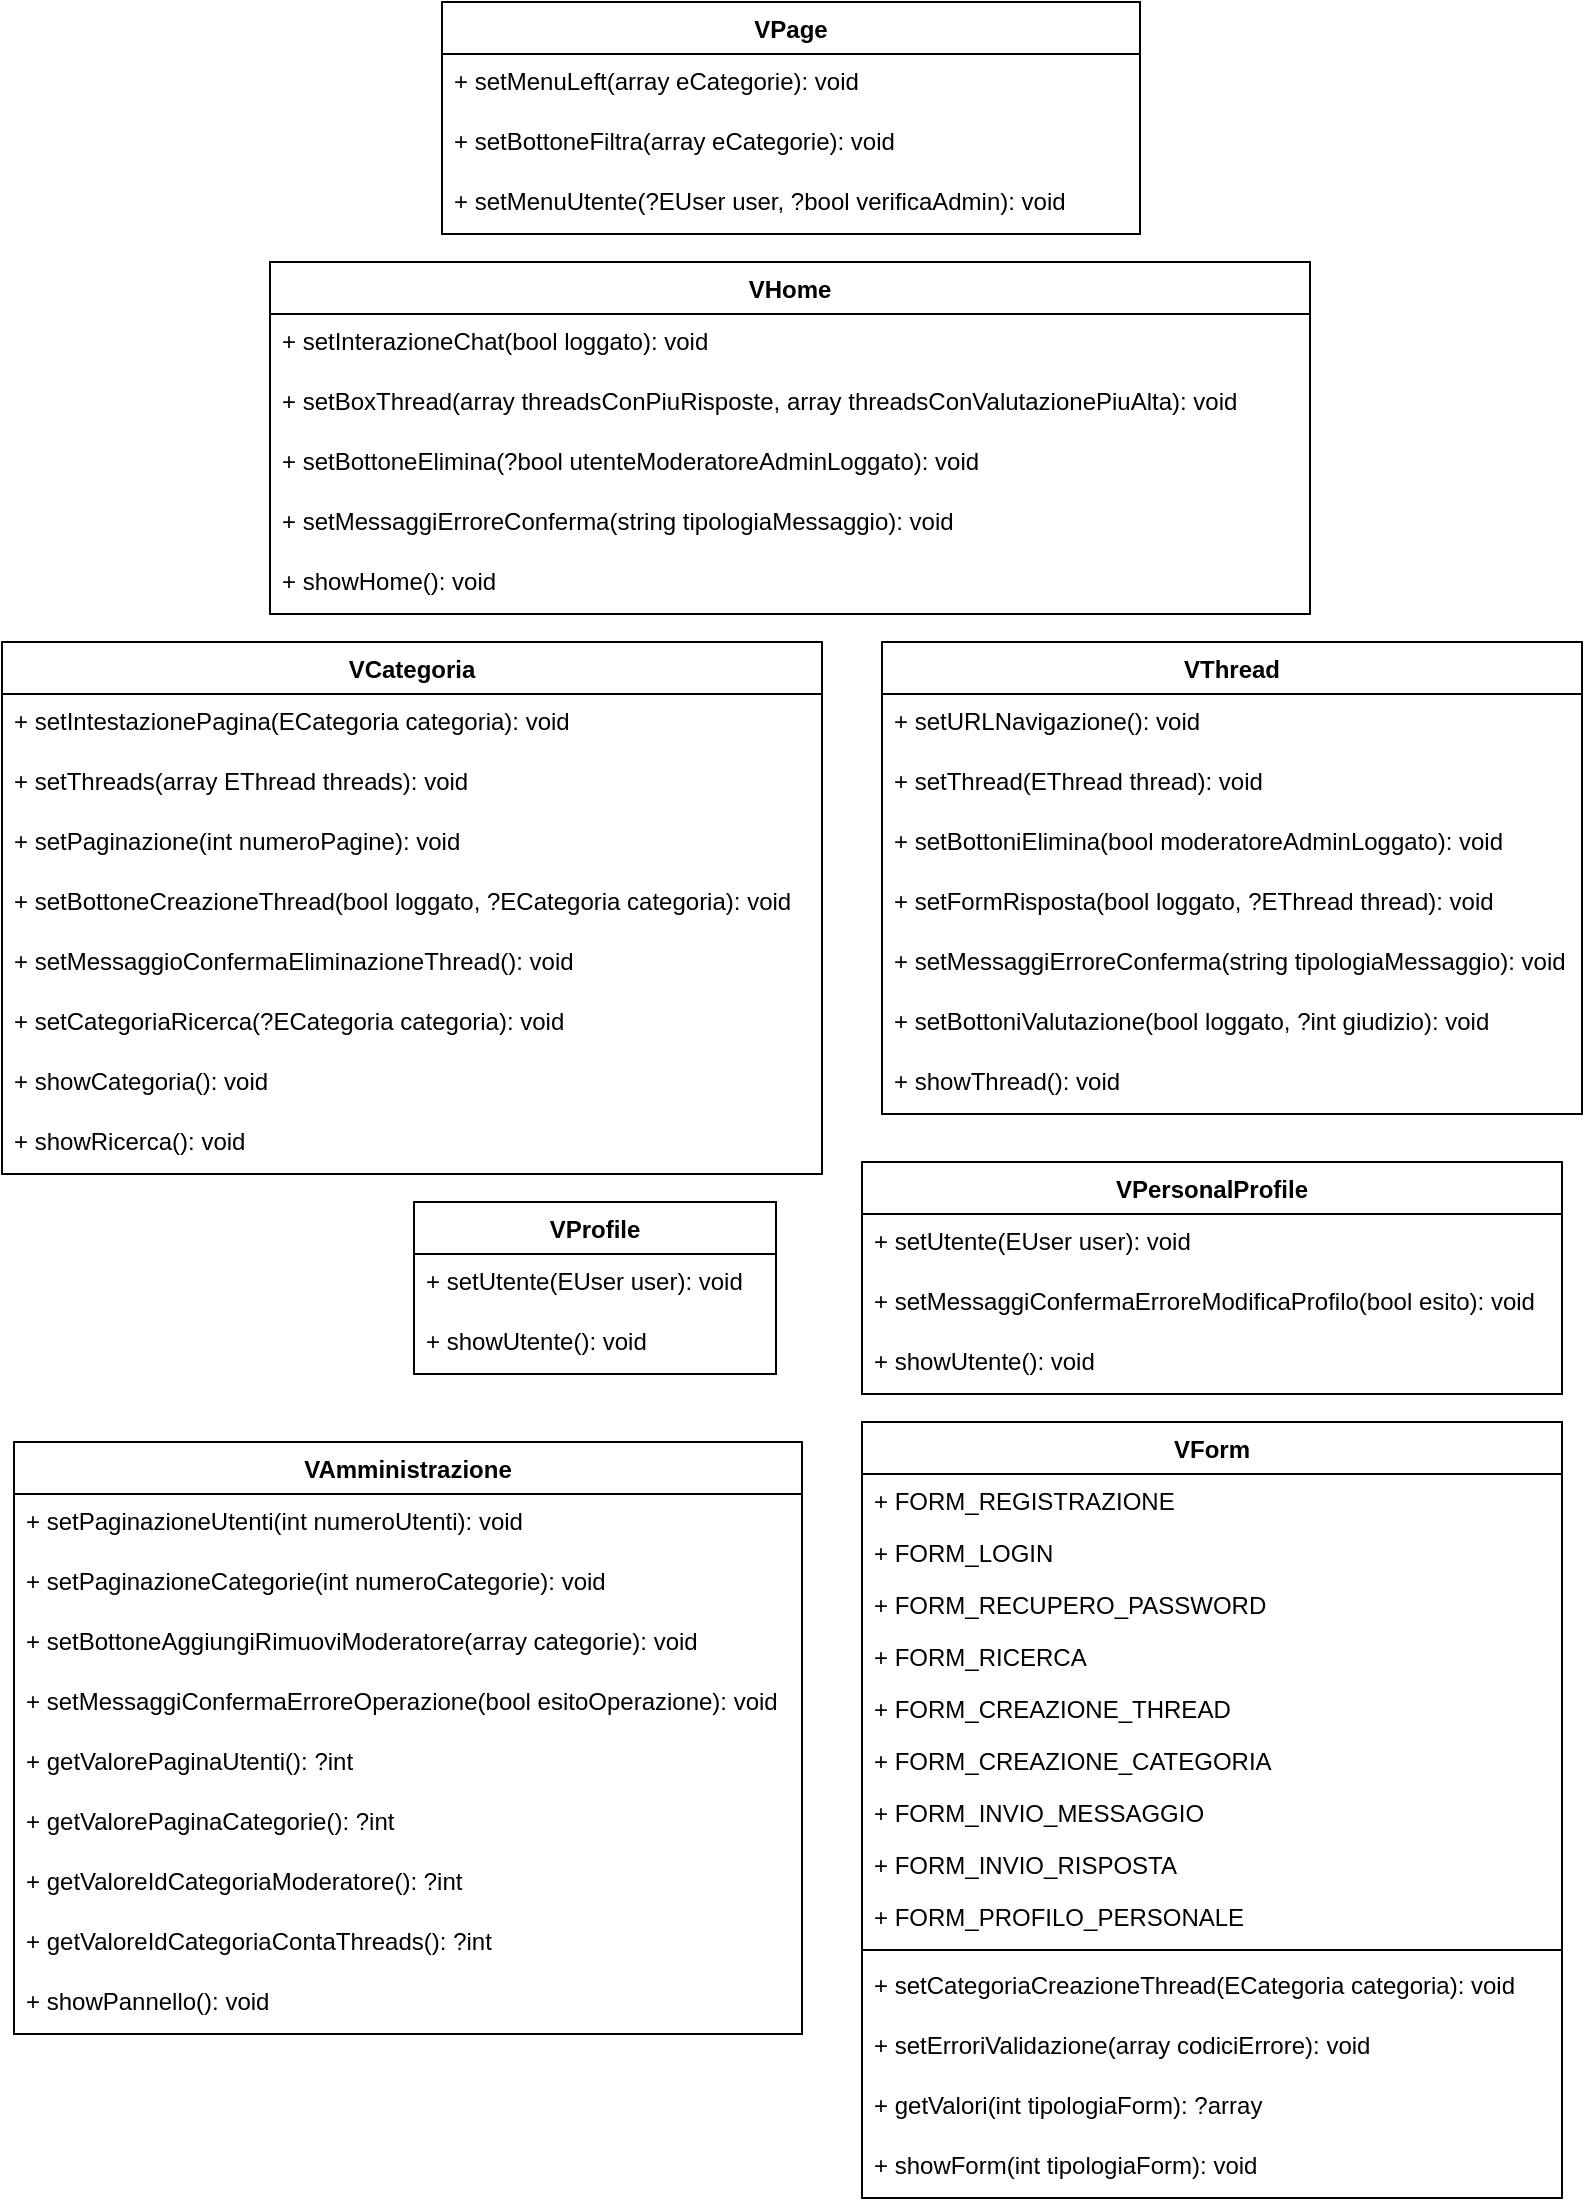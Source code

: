 <mxfile version="15.4.0" type="device"><diagram id="vYIt0Ycd8OxYCcoKvCmr" name="Page-1"><mxGraphModel dx="1422" dy="822" grid="1" gridSize="10" guides="1" tooltips="1" connect="1" arrows="1" fold="1" page="1" pageScale="1" pageWidth="827" pageHeight="1169" math="0" shadow="0"><root><mxCell id="0"/><mxCell id="1" parent="0"/><mxCell id="kpBeF7ZBURR7WQSXxTqn-1" value="VPage" style="swimlane;fontStyle=1;align=center;verticalAlign=top;childLayout=stackLayout;horizontal=1;startSize=26;horizontalStack=0;resizeParent=1;resizeParentMax=0;resizeLast=0;collapsible=1;marginBottom=0;" parent="1" vertex="1"><mxGeometry x="240" y="40" width="349" height="116" as="geometry"><mxRectangle x="410" y="80" width="130" height="26" as="alternateBounds"/></mxGeometry></mxCell><mxCell id="kpBeF7ZBURR7WQSXxTqn-5" value="+ setMenuLeft(array eCategorie): void" style="text;strokeColor=none;fillColor=none;align=left;verticalAlign=top;spacingLeft=4;spacingRight=4;overflow=hidden;rotatable=0;points=[[0,0.5],[1,0.5]];portConstraint=eastwest;" parent="kpBeF7ZBURR7WQSXxTqn-1" vertex="1"><mxGeometry y="26" width="349" height="30" as="geometry"/></mxCell><mxCell id="kpBeF7ZBURR7WQSXxTqn-9" value="+ setBottoneFiltra(array eCategorie): void" style="text;strokeColor=none;fillColor=none;align=left;verticalAlign=top;spacingLeft=4;spacingRight=4;overflow=hidden;rotatable=0;points=[[0,0.5],[1,0.5]];portConstraint=eastwest;" parent="kpBeF7ZBURR7WQSXxTqn-1" vertex="1"><mxGeometry y="56" width="349" height="30" as="geometry"/></mxCell><mxCell id="kpBeF7ZBURR7WQSXxTqn-10" value="+ setMenuUtente(?EUser user, ?bool verificaAdmin): void" style="text;strokeColor=none;fillColor=none;align=left;verticalAlign=top;spacingLeft=4;spacingRight=4;overflow=hidden;rotatable=0;points=[[0,0.5],[1,0.5]];portConstraint=eastwest;" parent="kpBeF7ZBURR7WQSXxTqn-1" vertex="1"><mxGeometry y="86" width="349" height="30" as="geometry"/></mxCell><mxCell id="kpBeF7ZBURR7WQSXxTqn-13" value="VHome" style="swimlane;fontStyle=1;align=center;verticalAlign=top;childLayout=stackLayout;horizontal=1;startSize=26;horizontalStack=0;resizeParent=1;resizeParentMax=0;resizeLast=0;collapsible=1;marginBottom=0;" parent="1" vertex="1"><mxGeometry x="154" y="170" width="520" height="176" as="geometry"><mxRectangle x="410" y="80" width="130" height="26" as="alternateBounds"/></mxGeometry></mxCell><mxCell id="kpBeF7ZBURR7WQSXxTqn-16" value="+ setInterazioneChat(bool loggato): void" style="text;strokeColor=none;fillColor=none;align=left;verticalAlign=top;spacingLeft=4;spacingRight=4;overflow=hidden;rotatable=0;points=[[0,0.5],[1,0.5]];portConstraint=eastwest;" parent="kpBeF7ZBURR7WQSXxTqn-13" vertex="1"><mxGeometry y="26" width="520" height="30" as="geometry"/></mxCell><mxCell id="kpBeF7ZBURR7WQSXxTqn-17" value="+ setBoxThread(array threadsConPiuRisposte, array threadsConValutazionePiuAlta): void" style="text;strokeColor=none;fillColor=none;align=left;verticalAlign=top;spacingLeft=4;spacingRight=4;overflow=hidden;rotatable=0;points=[[0,0.5],[1,0.5]];portConstraint=eastwest;" parent="kpBeF7ZBURR7WQSXxTqn-13" vertex="1"><mxGeometry y="56" width="520" height="30" as="geometry"/></mxCell><mxCell id="kpBeF7ZBURR7WQSXxTqn-18" value="+ setBottoneElimina(?bool utenteModeratoreAdminLoggato): void" style="text;strokeColor=none;fillColor=none;align=left;verticalAlign=top;spacingLeft=4;spacingRight=4;overflow=hidden;rotatable=0;points=[[0,0.5],[1,0.5]];portConstraint=eastwest;" parent="kpBeF7ZBURR7WQSXxTqn-13" vertex="1"><mxGeometry y="86" width="520" height="30" as="geometry"/></mxCell><mxCell id="HADFciOewPBgPoMnjp6_-1" value="+ setMessaggiErroreConferma(string tipologiaMessaggio): void" style="text;strokeColor=none;fillColor=none;align=left;verticalAlign=top;spacingLeft=4;spacingRight=4;overflow=hidden;rotatable=0;points=[[0,0.5],[1,0.5]];portConstraint=eastwest;" parent="kpBeF7ZBURR7WQSXxTqn-13" vertex="1"><mxGeometry y="116" width="520" height="30" as="geometry"/></mxCell><mxCell id="kpBeF7ZBURR7WQSXxTqn-20" value="+ showHome(): void" style="text;strokeColor=none;fillColor=none;align=left;verticalAlign=top;spacingLeft=4;spacingRight=4;overflow=hidden;rotatable=0;points=[[0,0.5],[1,0.5]];portConstraint=eastwest;" parent="kpBeF7ZBURR7WQSXxTqn-13" vertex="1"><mxGeometry y="146" width="520" height="30" as="geometry"/></mxCell><mxCell id="kpBeF7ZBURR7WQSXxTqn-21" value="VCategoria" style="swimlane;fontStyle=1;align=center;verticalAlign=top;childLayout=stackLayout;horizontal=1;startSize=26;horizontalStack=0;resizeParent=1;resizeParentMax=0;resizeLast=0;collapsible=1;marginBottom=0;" parent="1" vertex="1"><mxGeometry x="20" y="360" width="410" height="266" as="geometry"><mxRectangle x="410" y="80" width="130" height="26" as="alternateBounds"/></mxGeometry></mxCell><mxCell id="kpBeF7ZBURR7WQSXxTqn-22" value="+ setIntestazionePagina(ECategoria categoria): void" style="text;strokeColor=none;fillColor=none;align=left;verticalAlign=top;spacingLeft=4;spacingRight=4;overflow=hidden;rotatable=0;points=[[0,0.5],[1,0.5]];portConstraint=eastwest;" parent="kpBeF7ZBURR7WQSXxTqn-21" vertex="1"><mxGeometry y="26" width="410" height="30" as="geometry"/></mxCell><mxCell id="kpBeF7ZBURR7WQSXxTqn-25" value="+ setThreads(array EThread threads): void" style="text;strokeColor=none;fillColor=none;align=left;verticalAlign=top;spacingLeft=4;spacingRight=4;overflow=hidden;rotatable=0;points=[[0,0.5],[1,0.5]];portConstraint=eastwest;" parent="kpBeF7ZBURR7WQSXxTqn-21" vertex="1"><mxGeometry y="56" width="410" height="30" as="geometry"/></mxCell><mxCell id="kpBeF7ZBURR7WQSXxTqn-26" value="+ setPaginazione(int numeroPagine): void" style="text;strokeColor=none;fillColor=none;align=left;verticalAlign=top;spacingLeft=4;spacingRight=4;overflow=hidden;rotatable=0;points=[[0,0.5],[1,0.5]];portConstraint=eastwest;" parent="kpBeF7ZBURR7WQSXxTqn-21" vertex="1"><mxGeometry y="86" width="410" height="30" as="geometry"/></mxCell><mxCell id="kpBeF7ZBURR7WQSXxTqn-28" value="+ setBottoneCreazioneThread(bool loggato, ?ECategoria categoria): void" style="text;strokeColor=none;fillColor=none;align=left;verticalAlign=top;spacingLeft=4;spacingRight=4;overflow=hidden;rotatable=0;points=[[0,0.5],[1,0.5]];portConstraint=eastwest;" parent="kpBeF7ZBURR7WQSXxTqn-21" vertex="1"><mxGeometry y="116" width="410" height="30" as="geometry"/></mxCell><mxCell id="kpBeF7ZBURR7WQSXxTqn-35" value="+ setMessaggioConfermaEliminazioneThread(): void" style="text;strokeColor=none;fillColor=none;align=left;verticalAlign=top;spacingLeft=4;spacingRight=4;overflow=hidden;rotatable=0;points=[[0,0.5],[1,0.5]];portConstraint=eastwest;" parent="kpBeF7ZBURR7WQSXxTqn-21" vertex="1"><mxGeometry y="146" width="410" height="30" as="geometry"/></mxCell><mxCell id="kpBeF7ZBURR7WQSXxTqn-67" value="+ setCategoriaRicerca(?ECategoria categoria): void" style="text;strokeColor=none;fillColor=none;align=left;verticalAlign=top;spacingLeft=4;spacingRight=4;overflow=hidden;rotatable=0;points=[[0,0.5],[1,0.5]];portConstraint=eastwest;" parent="kpBeF7ZBURR7WQSXxTqn-21" vertex="1"><mxGeometry y="176" width="410" height="30" as="geometry"/></mxCell><mxCell id="kpBeF7ZBURR7WQSXxTqn-27" value="+ showCategoria(): void" style="text;strokeColor=none;fillColor=none;align=left;verticalAlign=top;spacingLeft=4;spacingRight=4;overflow=hidden;rotatable=0;points=[[0,0.5],[1,0.5]];portConstraint=eastwest;" parent="kpBeF7ZBURR7WQSXxTqn-21" vertex="1"><mxGeometry y="206" width="410" height="30" as="geometry"/></mxCell><mxCell id="87zqAaviE5XPVooWLCbC-1" value="+ showRicerca(): void" style="text;strokeColor=none;fillColor=none;align=left;verticalAlign=top;spacingLeft=4;spacingRight=4;overflow=hidden;rotatable=0;points=[[0,0.5],[1,0.5]];portConstraint=eastwest;" parent="kpBeF7ZBURR7WQSXxTqn-21" vertex="1"><mxGeometry y="236" width="410" height="30" as="geometry"/></mxCell><mxCell id="kpBeF7ZBURR7WQSXxTqn-29" value="VThread" style="swimlane;fontStyle=1;align=center;verticalAlign=top;childLayout=stackLayout;horizontal=1;startSize=26;horizontalStack=0;resizeParent=1;resizeParentMax=0;resizeLast=0;collapsible=1;marginBottom=0;" parent="1" vertex="1"><mxGeometry x="460" y="360" width="350" height="236" as="geometry"><mxRectangle x="410" y="80" width="130" height="26" as="alternateBounds"/></mxGeometry></mxCell><mxCell id="kpBeF7ZBURR7WQSXxTqn-30" value="+ setURLNavigazione(): void" style="text;strokeColor=none;fillColor=none;align=left;verticalAlign=top;spacingLeft=4;spacingRight=4;overflow=hidden;rotatable=0;points=[[0,0.5],[1,0.5]];portConstraint=eastwest;" parent="kpBeF7ZBURR7WQSXxTqn-29" vertex="1"><mxGeometry y="26" width="350" height="30" as="geometry"/></mxCell><mxCell id="kpBeF7ZBURR7WQSXxTqn-36" value="+ setThread(EThread thread): void" style="text;strokeColor=none;fillColor=none;align=left;verticalAlign=top;spacingLeft=4;spacingRight=4;overflow=hidden;rotatable=0;points=[[0,0.5],[1,0.5]];portConstraint=eastwest;" parent="kpBeF7ZBURR7WQSXxTqn-29" vertex="1"><mxGeometry y="56" width="350" height="30" as="geometry"/></mxCell><mxCell id="kpBeF7ZBURR7WQSXxTqn-37" value="+ setBottoniElimina(bool moderatoreAdminLoggato): void" style="text;strokeColor=none;fillColor=none;align=left;verticalAlign=top;spacingLeft=4;spacingRight=4;overflow=hidden;rotatable=0;points=[[0,0.5],[1,0.5]];portConstraint=eastwest;" parent="kpBeF7ZBURR7WQSXxTqn-29" vertex="1"><mxGeometry y="86" width="350" height="30" as="geometry"/></mxCell><mxCell id="kpBeF7ZBURR7WQSXxTqn-38" value="+ setFormRisposta(bool loggato, ?EThread thread): void" style="text;strokeColor=none;fillColor=none;align=left;verticalAlign=top;spacingLeft=4;spacingRight=4;overflow=hidden;rotatable=0;points=[[0,0.5],[1,0.5]];portConstraint=eastwest;" parent="kpBeF7ZBURR7WQSXxTqn-29" vertex="1"><mxGeometry y="116" width="350" height="30" as="geometry"/></mxCell><mxCell id="kpBeF7ZBURR7WQSXxTqn-39" value="+ setMessaggiErroreConferma(string tipologiaMessaggio): void" style="text;strokeColor=none;fillColor=none;align=left;verticalAlign=top;spacingLeft=4;spacingRight=4;overflow=hidden;rotatable=0;points=[[0,0.5],[1,0.5]];portConstraint=eastwest;" parent="kpBeF7ZBURR7WQSXxTqn-29" vertex="1"><mxGeometry y="146" width="350" height="30" as="geometry"/></mxCell><mxCell id="kpBeF7ZBURR7WQSXxTqn-41" value="+ setBottoniValutazione(bool loggato, ?int giudizio): void" style="text;strokeColor=none;fillColor=none;align=left;verticalAlign=top;spacingLeft=4;spacingRight=4;overflow=hidden;rotatable=0;points=[[0,0.5],[1,0.5]];portConstraint=eastwest;" parent="kpBeF7ZBURR7WQSXxTqn-29" vertex="1"><mxGeometry y="176" width="350" height="30" as="geometry"/></mxCell><mxCell id="kpBeF7ZBURR7WQSXxTqn-40" value="+ showThread(): void" style="text;strokeColor=none;fillColor=none;align=left;verticalAlign=top;spacingLeft=4;spacingRight=4;overflow=hidden;rotatable=0;points=[[0,0.5],[1,0.5]];portConstraint=eastwest;" parent="kpBeF7ZBURR7WQSXxTqn-29" vertex="1"><mxGeometry y="206" width="350" height="30" as="geometry"/></mxCell><mxCell id="kpBeF7ZBURR7WQSXxTqn-51" value="VAmministrazione" style="swimlane;fontStyle=1;align=center;verticalAlign=top;childLayout=stackLayout;horizontal=1;startSize=26;horizontalStack=0;resizeParent=1;resizeParentMax=0;resizeLast=0;collapsible=1;marginBottom=0;" parent="1" vertex="1"><mxGeometry x="26" y="760" width="394" height="296" as="geometry"><mxRectangle x="410" y="80" width="130" height="26" as="alternateBounds"/></mxGeometry></mxCell><mxCell id="kpBeF7ZBURR7WQSXxTqn-52" value="+ setPaginazioneUtenti(int numeroUtenti): void" style="text;strokeColor=none;fillColor=none;align=left;verticalAlign=top;spacingLeft=4;spacingRight=4;overflow=hidden;rotatable=0;points=[[0,0.5],[1,0.5]];portConstraint=eastwest;" parent="kpBeF7ZBURR7WQSXxTqn-51" vertex="1"><mxGeometry y="26" width="394" height="30" as="geometry"/></mxCell><mxCell id="kpBeF7ZBURR7WQSXxTqn-59" value="+ setPaginazioneCategorie(int numeroCategorie): void" style="text;strokeColor=none;fillColor=none;align=left;verticalAlign=top;spacingLeft=4;spacingRight=4;overflow=hidden;rotatable=0;points=[[0,0.5],[1,0.5]];portConstraint=eastwest;" parent="kpBeF7ZBURR7WQSXxTqn-51" vertex="1"><mxGeometry y="56" width="394" height="30" as="geometry"/></mxCell><mxCell id="kpBeF7ZBURR7WQSXxTqn-60" value="+ setBottoneAggiungiRimuoviModeratore(array categorie): void" style="text;strokeColor=none;fillColor=none;align=left;verticalAlign=top;spacingLeft=4;spacingRight=4;overflow=hidden;rotatable=0;points=[[0,0.5],[1,0.5]];portConstraint=eastwest;" parent="kpBeF7ZBURR7WQSXxTqn-51" vertex="1"><mxGeometry y="86" width="394" height="30" as="geometry"/></mxCell><mxCell id="kpBeF7ZBURR7WQSXxTqn-61" value="+ setMessaggiConfermaErroreOperazione(bool esitoOperazione): void" style="text;strokeColor=none;fillColor=none;align=left;verticalAlign=top;spacingLeft=4;spacingRight=4;overflow=hidden;rotatable=0;points=[[0,0.5],[1,0.5]];portConstraint=eastwest;" parent="kpBeF7ZBURR7WQSXxTqn-51" vertex="1"><mxGeometry y="116" width="394" height="30" as="geometry"/></mxCell><mxCell id="xCQlvihHJO_JHPv_d6p--1" value="+ getValorePaginaUtenti(): ?int" style="text;strokeColor=none;fillColor=none;align=left;verticalAlign=top;spacingLeft=4;spacingRight=4;overflow=hidden;rotatable=0;points=[[0,0.5],[1,0.5]];portConstraint=eastwest;" vertex="1" parent="kpBeF7ZBURR7WQSXxTqn-51"><mxGeometry y="146" width="394" height="30" as="geometry"/></mxCell><mxCell id="xCQlvihHJO_JHPv_d6p--2" value="+ getValorePaginaCategorie(): ?int" style="text;strokeColor=none;fillColor=none;align=left;verticalAlign=top;spacingLeft=4;spacingRight=4;overflow=hidden;rotatable=0;points=[[0,0.5],[1,0.5]];portConstraint=eastwest;" vertex="1" parent="kpBeF7ZBURR7WQSXxTqn-51"><mxGeometry y="176" width="394" height="30" as="geometry"/></mxCell><mxCell id="xCQlvihHJO_JHPv_d6p--3" value="+ getValoreIdCategoriaModeratore(): ?int" style="text;strokeColor=none;fillColor=none;align=left;verticalAlign=top;spacingLeft=4;spacingRight=4;overflow=hidden;rotatable=0;points=[[0,0.5],[1,0.5]];portConstraint=eastwest;" vertex="1" parent="kpBeF7ZBURR7WQSXxTqn-51"><mxGeometry y="206" width="394" height="30" as="geometry"/></mxCell><mxCell id="xCQlvihHJO_JHPv_d6p--4" value="+ getValoreIdCategoriaContaThreads(): ?int" style="text;strokeColor=none;fillColor=none;align=left;verticalAlign=top;spacingLeft=4;spacingRight=4;overflow=hidden;rotatable=0;points=[[0,0.5],[1,0.5]];portConstraint=eastwest;" vertex="1" parent="kpBeF7ZBURR7WQSXxTqn-51"><mxGeometry y="236" width="394" height="30" as="geometry"/></mxCell><mxCell id="kpBeF7ZBURR7WQSXxTqn-62" value="+ showPannello(): void" style="text;strokeColor=none;fillColor=none;align=left;verticalAlign=top;spacingLeft=4;spacingRight=4;overflow=hidden;rotatable=0;points=[[0,0.5],[1,0.5]];portConstraint=eastwest;" parent="kpBeF7ZBURR7WQSXxTqn-51" vertex="1"><mxGeometry y="266" width="394" height="30" as="geometry"/></mxCell><mxCell id="kpBeF7ZBURR7WQSXxTqn-56" value="VPersonalProfile" style="swimlane;fontStyle=1;align=center;verticalAlign=top;childLayout=stackLayout;horizontal=1;startSize=26;horizontalStack=0;resizeParent=1;resizeParentMax=0;resizeLast=0;collapsible=1;marginBottom=0;" parent="1" vertex="1"><mxGeometry x="450" y="620" width="350" height="116" as="geometry"><mxRectangle x="410" y="80" width="130" height="26" as="alternateBounds"/></mxGeometry></mxCell><mxCell id="kpBeF7ZBURR7WQSXxTqn-57" value="+ setUtente(EUser user): void" style="text;strokeColor=none;fillColor=none;align=left;verticalAlign=top;spacingLeft=4;spacingRight=4;overflow=hidden;rotatable=0;points=[[0,0.5],[1,0.5]];portConstraint=eastwest;" parent="kpBeF7ZBURR7WQSXxTqn-56" vertex="1"><mxGeometry y="26" width="350" height="30" as="geometry"/></mxCell><mxCell id="xCQlvihHJO_JHPv_d6p--7" value="+ setMessaggiConfermaErroreModificaProfilo(bool esito): void" style="text;strokeColor=none;fillColor=none;align=left;verticalAlign=top;spacingLeft=4;spacingRight=4;overflow=hidden;rotatable=0;points=[[0,0.5],[1,0.5]];portConstraint=eastwest;" vertex="1" parent="kpBeF7ZBURR7WQSXxTqn-56"><mxGeometry y="56" width="350" height="30" as="geometry"/></mxCell><mxCell id="kpBeF7ZBURR7WQSXxTqn-58" value="+ showUtente(): void" style="text;strokeColor=none;fillColor=none;align=left;verticalAlign=top;spacingLeft=4;spacingRight=4;overflow=hidden;rotatable=0;points=[[0,0.5],[1,0.5]];portConstraint=eastwest;" parent="kpBeF7ZBURR7WQSXxTqn-56" vertex="1"><mxGeometry y="86" width="350" height="30" as="geometry"/></mxCell><mxCell id="kpBeF7ZBURR7WQSXxTqn-63" value="VProfile" style="swimlane;fontStyle=1;align=center;verticalAlign=top;childLayout=stackLayout;horizontal=1;startSize=26;horizontalStack=0;resizeParent=1;resizeParentMax=0;resizeLast=0;collapsible=1;marginBottom=0;" parent="1" vertex="1"><mxGeometry x="226" y="640" width="181" height="86" as="geometry"><mxRectangle x="410" y="80" width="130" height="26" as="alternateBounds"/></mxGeometry></mxCell><mxCell id="kpBeF7ZBURR7WQSXxTqn-64" value="+ setUtente(EUser user): void" style="text;strokeColor=none;fillColor=none;align=left;verticalAlign=top;spacingLeft=4;spacingRight=4;overflow=hidden;rotatable=0;points=[[0,0.5],[1,0.5]];portConstraint=eastwest;" parent="kpBeF7ZBURR7WQSXxTqn-63" vertex="1"><mxGeometry y="26" width="181" height="30" as="geometry"/></mxCell><mxCell id="kpBeF7ZBURR7WQSXxTqn-65" value="+ showUtente(): void" style="text;strokeColor=none;fillColor=none;align=left;verticalAlign=top;spacingLeft=4;spacingRight=4;overflow=hidden;rotatable=0;points=[[0,0.5],[1,0.5]];portConstraint=eastwest;" parent="kpBeF7ZBURR7WQSXxTqn-63" vertex="1"><mxGeometry y="56" width="181" height="30" as="geometry"/></mxCell><mxCell id="uy9Vc4gvhjxHCPs9r5HC-1" value="VForm" style="swimlane;fontStyle=1;align=center;verticalAlign=top;childLayout=stackLayout;horizontal=1;startSize=26;horizontalStack=0;resizeParent=1;resizeParentMax=0;resizeLast=0;collapsible=1;marginBottom=0;" parent="1" vertex="1"><mxGeometry x="450" y="750" width="350" height="388" as="geometry"/></mxCell><mxCell id="uy9Vc4gvhjxHCPs9r5HC-2" value="+ FORM_REGISTRAZIONE" style="text;strokeColor=none;fillColor=none;align=left;verticalAlign=top;spacingLeft=4;spacingRight=4;overflow=hidden;rotatable=0;points=[[0,0.5],[1,0.5]];portConstraint=eastwest;" parent="uy9Vc4gvhjxHCPs9r5HC-1" vertex="1"><mxGeometry y="26" width="350" height="26" as="geometry"/></mxCell><mxCell id="uy9Vc4gvhjxHCPs9r5HC-5" value="+ FORM_LOGIN" style="text;strokeColor=none;fillColor=none;align=left;verticalAlign=top;spacingLeft=4;spacingRight=4;overflow=hidden;rotatable=0;points=[[0,0.5],[1,0.5]];portConstraint=eastwest;" parent="uy9Vc4gvhjxHCPs9r5HC-1" vertex="1"><mxGeometry y="52" width="350" height="26" as="geometry"/></mxCell><mxCell id="uy9Vc4gvhjxHCPs9r5HC-6" value="+ FORM_RECUPERO_PASSWORD" style="text;strokeColor=none;fillColor=none;align=left;verticalAlign=top;spacingLeft=4;spacingRight=4;overflow=hidden;rotatable=0;points=[[0,0.5],[1,0.5]];portConstraint=eastwest;" parent="uy9Vc4gvhjxHCPs9r5HC-1" vertex="1"><mxGeometry y="78" width="350" height="26" as="geometry"/></mxCell><mxCell id="uy9Vc4gvhjxHCPs9r5HC-11" value="+ FORM_RICERCA" style="text;strokeColor=none;fillColor=none;align=left;verticalAlign=top;spacingLeft=4;spacingRight=4;overflow=hidden;rotatable=0;points=[[0,0.5],[1,0.5]];portConstraint=eastwest;" parent="uy9Vc4gvhjxHCPs9r5HC-1" vertex="1"><mxGeometry y="104" width="350" height="26" as="geometry"/></mxCell><mxCell id="uy9Vc4gvhjxHCPs9r5HC-9" value="+ FORM_CREAZIONE_THREAD" style="text;strokeColor=none;fillColor=none;align=left;verticalAlign=top;spacingLeft=4;spacingRight=4;overflow=hidden;rotatable=0;points=[[0,0.5],[1,0.5]];portConstraint=eastwest;" parent="uy9Vc4gvhjxHCPs9r5HC-1" vertex="1"><mxGeometry y="130" width="350" height="26" as="geometry"/></mxCell><mxCell id="uy9Vc4gvhjxHCPs9r5HC-10" value="+ FORM_CREAZIONE_CATEGORIA" style="text;strokeColor=none;fillColor=none;align=left;verticalAlign=top;spacingLeft=4;spacingRight=4;overflow=hidden;rotatable=0;points=[[0,0.5],[1,0.5]];portConstraint=eastwest;" parent="uy9Vc4gvhjxHCPs9r5HC-1" vertex="1"><mxGeometry y="156" width="350" height="26" as="geometry"/></mxCell><mxCell id="uy9Vc4gvhjxHCPs9r5HC-7" value="+ FORM_INVIO_MESSAGGIO" style="text;strokeColor=none;fillColor=none;align=left;verticalAlign=top;spacingLeft=4;spacingRight=4;overflow=hidden;rotatable=0;points=[[0,0.5],[1,0.5]];portConstraint=eastwest;" parent="uy9Vc4gvhjxHCPs9r5HC-1" vertex="1"><mxGeometry y="182" width="350" height="26" as="geometry"/></mxCell><mxCell id="uy9Vc4gvhjxHCPs9r5HC-8" value="+ FORM_INVIO_RISPOSTA" style="text;strokeColor=none;fillColor=none;align=left;verticalAlign=top;spacingLeft=4;spacingRight=4;overflow=hidden;rotatable=0;points=[[0,0.5],[1,0.5]];portConstraint=eastwest;" parent="uy9Vc4gvhjxHCPs9r5HC-1" vertex="1"><mxGeometry y="208" width="350" height="26" as="geometry"/></mxCell><mxCell id="xCQlvihHJO_JHPv_d6p--6" value="+ FORM_PROFILO_PERSONALE" style="text;strokeColor=none;fillColor=none;align=left;verticalAlign=top;spacingLeft=4;spacingRight=4;overflow=hidden;rotatable=0;points=[[0,0.5],[1,0.5]];portConstraint=eastwest;" vertex="1" parent="uy9Vc4gvhjxHCPs9r5HC-1"><mxGeometry y="234" width="350" height="26" as="geometry"/></mxCell><mxCell id="uy9Vc4gvhjxHCPs9r5HC-3" value="" style="line;strokeWidth=1;fillColor=none;align=left;verticalAlign=middle;spacingTop=-1;spacingLeft=3;spacingRight=3;rotatable=0;labelPosition=right;points=[];portConstraint=eastwest;" parent="uy9Vc4gvhjxHCPs9r5HC-1" vertex="1"><mxGeometry y="260" width="350" height="8" as="geometry"/></mxCell><mxCell id="kpBeF7ZBURR7WQSXxTqn-66" value="+ setCategoriaCreazioneThread(ECategoria categoria): void" style="text;strokeColor=none;fillColor=none;align=left;verticalAlign=top;spacingLeft=4;spacingRight=4;overflow=hidden;rotatable=0;points=[[0,0.5],[1,0.5]];portConstraint=eastwest;" parent="uy9Vc4gvhjxHCPs9r5HC-1" vertex="1"><mxGeometry y="268" width="350" height="30" as="geometry"/></mxCell><mxCell id="kpBeF7ZBURR7WQSXxTqn-43" value="+ setErroriValidazione(array codiciErrore): void" style="text;strokeColor=none;fillColor=none;align=left;verticalAlign=top;spacingLeft=4;spacingRight=4;overflow=hidden;rotatable=0;points=[[0,0.5],[1,0.5]];portConstraint=eastwest;" parent="uy9Vc4gvhjxHCPs9r5HC-1" vertex="1"><mxGeometry y="298" width="350" height="30" as="geometry"/></mxCell><mxCell id="uy9Vc4gvhjxHCPs9r5HC-12" value="+ getValori(int tipologiaForm): ?array" style="text;strokeColor=none;fillColor=none;align=left;verticalAlign=top;spacingLeft=4;spacingRight=4;overflow=hidden;rotatable=0;points=[[0,0.5],[1,0.5]];portConstraint=eastwest;" parent="uy9Vc4gvhjxHCPs9r5HC-1" vertex="1"><mxGeometry y="328" width="350" height="30" as="geometry"/></mxCell><mxCell id="kpBeF7ZBURR7WQSXxTqn-50" value="+ showForm(int tipologiaForm): void" style="text;strokeColor=none;fillColor=none;align=left;verticalAlign=top;spacingLeft=4;spacingRight=4;overflow=hidden;rotatable=0;points=[[0,0.5],[1,0.5]];portConstraint=eastwest;" parent="uy9Vc4gvhjxHCPs9r5HC-1" vertex="1"><mxGeometry y="358" width="350" height="30" as="geometry"/></mxCell></root></mxGraphModel></diagram></mxfile>
